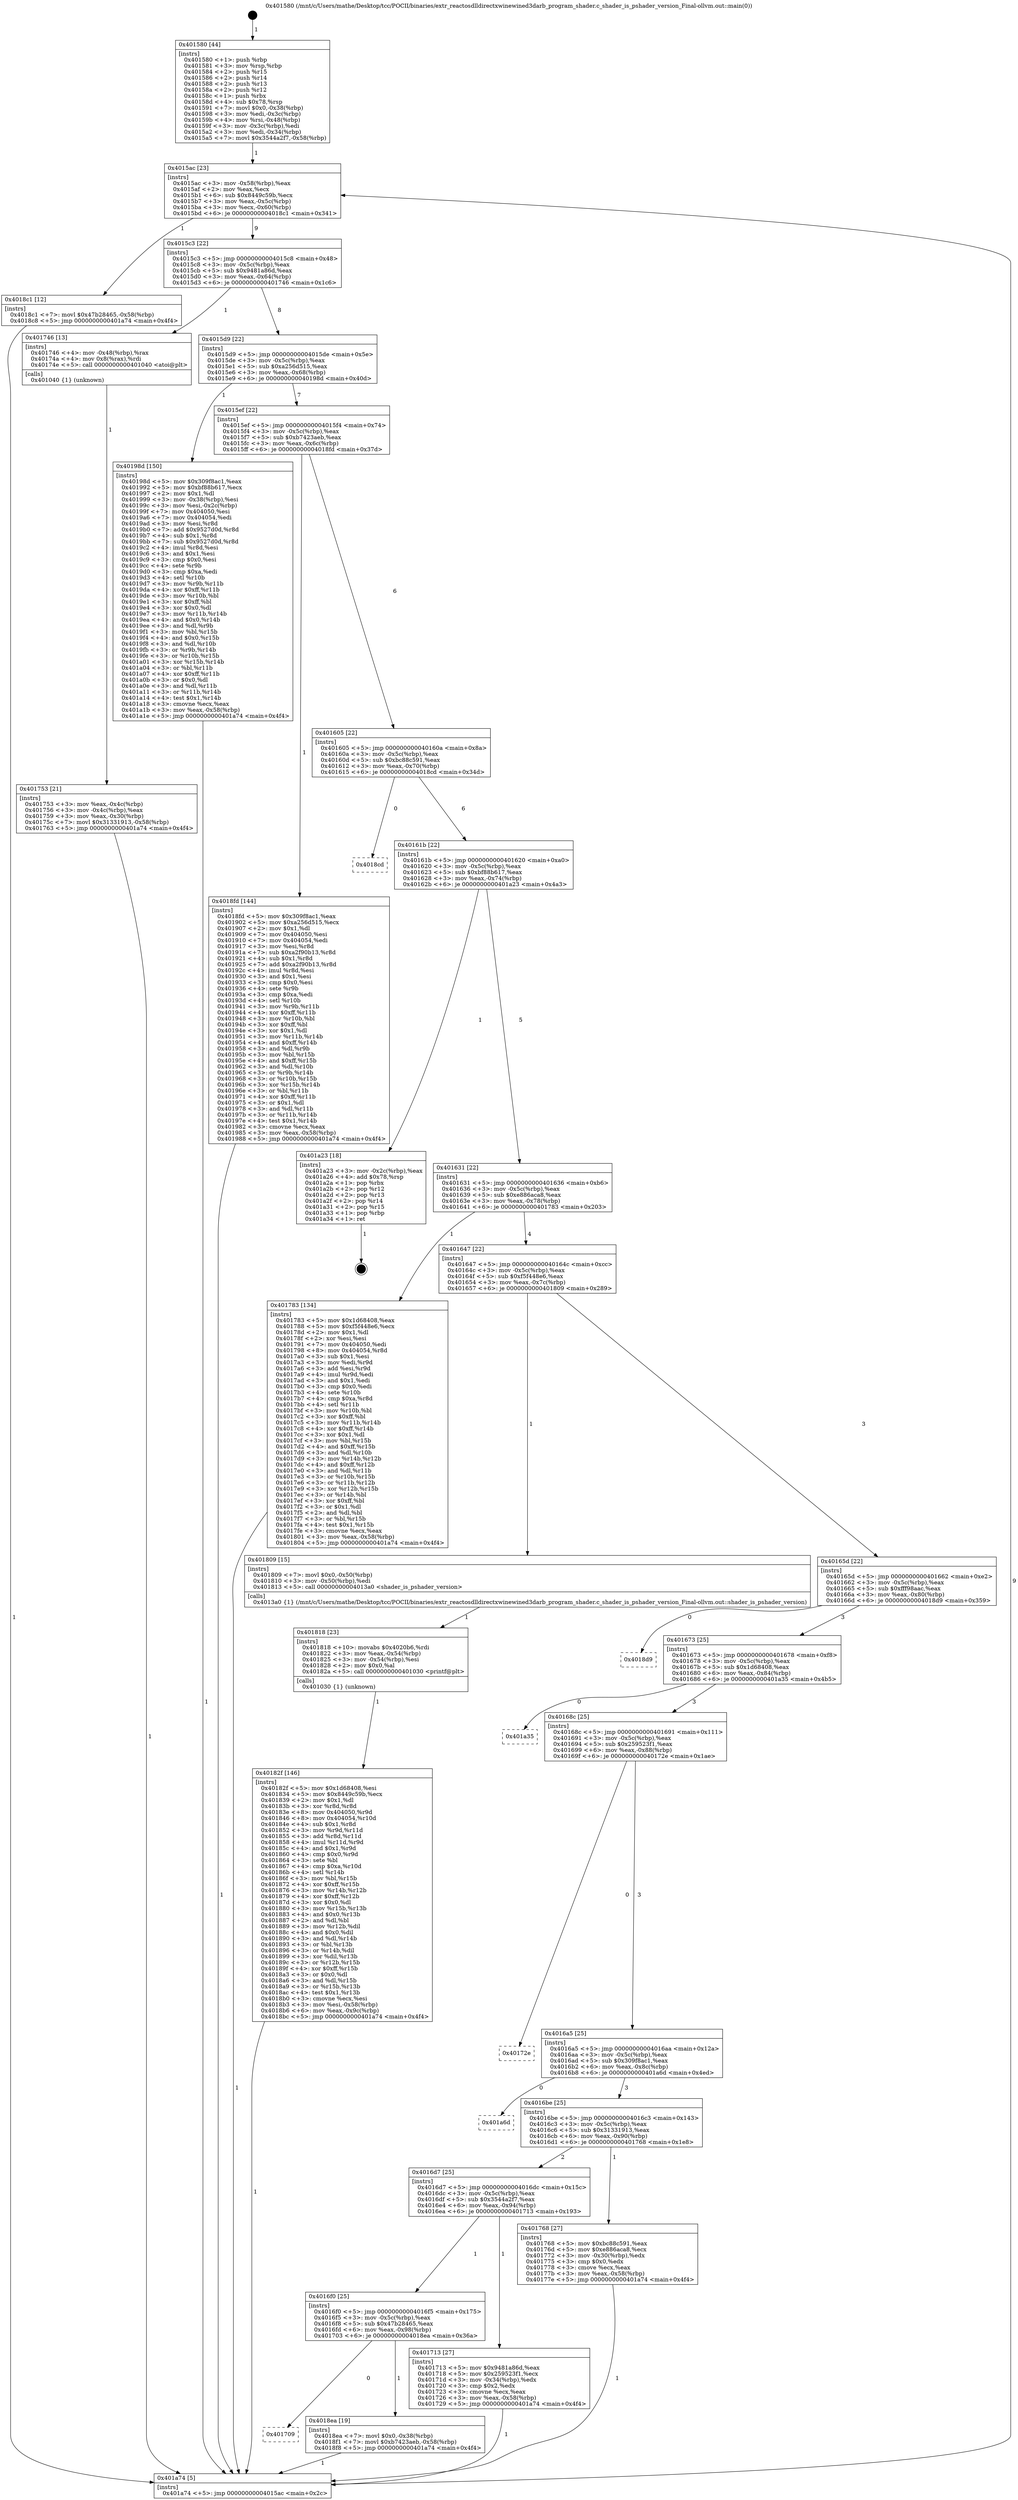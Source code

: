 digraph "0x401580" {
  label = "0x401580 (/mnt/c/Users/mathe/Desktop/tcc/POCII/binaries/extr_reactosdlldirectxwinewined3darb_program_shader.c_shader_is_pshader_version_Final-ollvm.out::main(0))"
  labelloc = "t"
  node[shape=record]

  Entry [label="",width=0.3,height=0.3,shape=circle,fillcolor=black,style=filled]
  "0x4015ac" [label="{
     0x4015ac [23]\l
     | [instrs]\l
     &nbsp;&nbsp;0x4015ac \<+3\>: mov -0x58(%rbp),%eax\l
     &nbsp;&nbsp;0x4015af \<+2\>: mov %eax,%ecx\l
     &nbsp;&nbsp;0x4015b1 \<+6\>: sub $0x8449c59b,%ecx\l
     &nbsp;&nbsp;0x4015b7 \<+3\>: mov %eax,-0x5c(%rbp)\l
     &nbsp;&nbsp;0x4015ba \<+3\>: mov %ecx,-0x60(%rbp)\l
     &nbsp;&nbsp;0x4015bd \<+6\>: je 00000000004018c1 \<main+0x341\>\l
  }"]
  "0x4018c1" [label="{
     0x4018c1 [12]\l
     | [instrs]\l
     &nbsp;&nbsp;0x4018c1 \<+7\>: movl $0x47b28465,-0x58(%rbp)\l
     &nbsp;&nbsp;0x4018c8 \<+5\>: jmp 0000000000401a74 \<main+0x4f4\>\l
  }"]
  "0x4015c3" [label="{
     0x4015c3 [22]\l
     | [instrs]\l
     &nbsp;&nbsp;0x4015c3 \<+5\>: jmp 00000000004015c8 \<main+0x48\>\l
     &nbsp;&nbsp;0x4015c8 \<+3\>: mov -0x5c(%rbp),%eax\l
     &nbsp;&nbsp;0x4015cb \<+5\>: sub $0x9481a86d,%eax\l
     &nbsp;&nbsp;0x4015d0 \<+3\>: mov %eax,-0x64(%rbp)\l
     &nbsp;&nbsp;0x4015d3 \<+6\>: je 0000000000401746 \<main+0x1c6\>\l
  }"]
  Exit [label="",width=0.3,height=0.3,shape=circle,fillcolor=black,style=filled,peripheries=2]
  "0x401746" [label="{
     0x401746 [13]\l
     | [instrs]\l
     &nbsp;&nbsp;0x401746 \<+4\>: mov -0x48(%rbp),%rax\l
     &nbsp;&nbsp;0x40174a \<+4\>: mov 0x8(%rax),%rdi\l
     &nbsp;&nbsp;0x40174e \<+5\>: call 0000000000401040 \<atoi@plt\>\l
     | [calls]\l
     &nbsp;&nbsp;0x401040 \{1\} (unknown)\l
  }"]
  "0x4015d9" [label="{
     0x4015d9 [22]\l
     | [instrs]\l
     &nbsp;&nbsp;0x4015d9 \<+5\>: jmp 00000000004015de \<main+0x5e\>\l
     &nbsp;&nbsp;0x4015de \<+3\>: mov -0x5c(%rbp),%eax\l
     &nbsp;&nbsp;0x4015e1 \<+5\>: sub $0xa256d515,%eax\l
     &nbsp;&nbsp;0x4015e6 \<+3\>: mov %eax,-0x68(%rbp)\l
     &nbsp;&nbsp;0x4015e9 \<+6\>: je 000000000040198d \<main+0x40d\>\l
  }"]
  "0x401709" [label="{
     0x401709\l
  }", style=dashed]
  "0x40198d" [label="{
     0x40198d [150]\l
     | [instrs]\l
     &nbsp;&nbsp;0x40198d \<+5\>: mov $0x309f8ac1,%eax\l
     &nbsp;&nbsp;0x401992 \<+5\>: mov $0xbf88b617,%ecx\l
     &nbsp;&nbsp;0x401997 \<+2\>: mov $0x1,%dl\l
     &nbsp;&nbsp;0x401999 \<+3\>: mov -0x38(%rbp),%esi\l
     &nbsp;&nbsp;0x40199c \<+3\>: mov %esi,-0x2c(%rbp)\l
     &nbsp;&nbsp;0x40199f \<+7\>: mov 0x404050,%esi\l
     &nbsp;&nbsp;0x4019a6 \<+7\>: mov 0x404054,%edi\l
     &nbsp;&nbsp;0x4019ad \<+3\>: mov %esi,%r8d\l
     &nbsp;&nbsp;0x4019b0 \<+7\>: add $0x9527d0d,%r8d\l
     &nbsp;&nbsp;0x4019b7 \<+4\>: sub $0x1,%r8d\l
     &nbsp;&nbsp;0x4019bb \<+7\>: sub $0x9527d0d,%r8d\l
     &nbsp;&nbsp;0x4019c2 \<+4\>: imul %r8d,%esi\l
     &nbsp;&nbsp;0x4019c6 \<+3\>: and $0x1,%esi\l
     &nbsp;&nbsp;0x4019c9 \<+3\>: cmp $0x0,%esi\l
     &nbsp;&nbsp;0x4019cc \<+4\>: sete %r9b\l
     &nbsp;&nbsp;0x4019d0 \<+3\>: cmp $0xa,%edi\l
     &nbsp;&nbsp;0x4019d3 \<+4\>: setl %r10b\l
     &nbsp;&nbsp;0x4019d7 \<+3\>: mov %r9b,%r11b\l
     &nbsp;&nbsp;0x4019da \<+4\>: xor $0xff,%r11b\l
     &nbsp;&nbsp;0x4019de \<+3\>: mov %r10b,%bl\l
     &nbsp;&nbsp;0x4019e1 \<+3\>: xor $0xff,%bl\l
     &nbsp;&nbsp;0x4019e4 \<+3\>: xor $0x0,%dl\l
     &nbsp;&nbsp;0x4019e7 \<+3\>: mov %r11b,%r14b\l
     &nbsp;&nbsp;0x4019ea \<+4\>: and $0x0,%r14b\l
     &nbsp;&nbsp;0x4019ee \<+3\>: and %dl,%r9b\l
     &nbsp;&nbsp;0x4019f1 \<+3\>: mov %bl,%r15b\l
     &nbsp;&nbsp;0x4019f4 \<+4\>: and $0x0,%r15b\l
     &nbsp;&nbsp;0x4019f8 \<+3\>: and %dl,%r10b\l
     &nbsp;&nbsp;0x4019fb \<+3\>: or %r9b,%r14b\l
     &nbsp;&nbsp;0x4019fe \<+3\>: or %r10b,%r15b\l
     &nbsp;&nbsp;0x401a01 \<+3\>: xor %r15b,%r14b\l
     &nbsp;&nbsp;0x401a04 \<+3\>: or %bl,%r11b\l
     &nbsp;&nbsp;0x401a07 \<+4\>: xor $0xff,%r11b\l
     &nbsp;&nbsp;0x401a0b \<+3\>: or $0x0,%dl\l
     &nbsp;&nbsp;0x401a0e \<+3\>: and %dl,%r11b\l
     &nbsp;&nbsp;0x401a11 \<+3\>: or %r11b,%r14b\l
     &nbsp;&nbsp;0x401a14 \<+4\>: test $0x1,%r14b\l
     &nbsp;&nbsp;0x401a18 \<+3\>: cmovne %ecx,%eax\l
     &nbsp;&nbsp;0x401a1b \<+3\>: mov %eax,-0x58(%rbp)\l
     &nbsp;&nbsp;0x401a1e \<+5\>: jmp 0000000000401a74 \<main+0x4f4\>\l
  }"]
  "0x4015ef" [label="{
     0x4015ef [22]\l
     | [instrs]\l
     &nbsp;&nbsp;0x4015ef \<+5\>: jmp 00000000004015f4 \<main+0x74\>\l
     &nbsp;&nbsp;0x4015f4 \<+3\>: mov -0x5c(%rbp),%eax\l
     &nbsp;&nbsp;0x4015f7 \<+5\>: sub $0xb7423aeb,%eax\l
     &nbsp;&nbsp;0x4015fc \<+3\>: mov %eax,-0x6c(%rbp)\l
     &nbsp;&nbsp;0x4015ff \<+6\>: je 00000000004018fd \<main+0x37d\>\l
  }"]
  "0x4018ea" [label="{
     0x4018ea [19]\l
     | [instrs]\l
     &nbsp;&nbsp;0x4018ea \<+7\>: movl $0x0,-0x38(%rbp)\l
     &nbsp;&nbsp;0x4018f1 \<+7\>: movl $0xb7423aeb,-0x58(%rbp)\l
     &nbsp;&nbsp;0x4018f8 \<+5\>: jmp 0000000000401a74 \<main+0x4f4\>\l
  }"]
  "0x4018fd" [label="{
     0x4018fd [144]\l
     | [instrs]\l
     &nbsp;&nbsp;0x4018fd \<+5\>: mov $0x309f8ac1,%eax\l
     &nbsp;&nbsp;0x401902 \<+5\>: mov $0xa256d515,%ecx\l
     &nbsp;&nbsp;0x401907 \<+2\>: mov $0x1,%dl\l
     &nbsp;&nbsp;0x401909 \<+7\>: mov 0x404050,%esi\l
     &nbsp;&nbsp;0x401910 \<+7\>: mov 0x404054,%edi\l
     &nbsp;&nbsp;0x401917 \<+3\>: mov %esi,%r8d\l
     &nbsp;&nbsp;0x40191a \<+7\>: sub $0xa2f90b13,%r8d\l
     &nbsp;&nbsp;0x401921 \<+4\>: sub $0x1,%r8d\l
     &nbsp;&nbsp;0x401925 \<+7\>: add $0xa2f90b13,%r8d\l
     &nbsp;&nbsp;0x40192c \<+4\>: imul %r8d,%esi\l
     &nbsp;&nbsp;0x401930 \<+3\>: and $0x1,%esi\l
     &nbsp;&nbsp;0x401933 \<+3\>: cmp $0x0,%esi\l
     &nbsp;&nbsp;0x401936 \<+4\>: sete %r9b\l
     &nbsp;&nbsp;0x40193a \<+3\>: cmp $0xa,%edi\l
     &nbsp;&nbsp;0x40193d \<+4\>: setl %r10b\l
     &nbsp;&nbsp;0x401941 \<+3\>: mov %r9b,%r11b\l
     &nbsp;&nbsp;0x401944 \<+4\>: xor $0xff,%r11b\l
     &nbsp;&nbsp;0x401948 \<+3\>: mov %r10b,%bl\l
     &nbsp;&nbsp;0x40194b \<+3\>: xor $0xff,%bl\l
     &nbsp;&nbsp;0x40194e \<+3\>: xor $0x1,%dl\l
     &nbsp;&nbsp;0x401951 \<+3\>: mov %r11b,%r14b\l
     &nbsp;&nbsp;0x401954 \<+4\>: and $0xff,%r14b\l
     &nbsp;&nbsp;0x401958 \<+3\>: and %dl,%r9b\l
     &nbsp;&nbsp;0x40195b \<+3\>: mov %bl,%r15b\l
     &nbsp;&nbsp;0x40195e \<+4\>: and $0xff,%r15b\l
     &nbsp;&nbsp;0x401962 \<+3\>: and %dl,%r10b\l
     &nbsp;&nbsp;0x401965 \<+3\>: or %r9b,%r14b\l
     &nbsp;&nbsp;0x401968 \<+3\>: or %r10b,%r15b\l
     &nbsp;&nbsp;0x40196b \<+3\>: xor %r15b,%r14b\l
     &nbsp;&nbsp;0x40196e \<+3\>: or %bl,%r11b\l
     &nbsp;&nbsp;0x401971 \<+4\>: xor $0xff,%r11b\l
     &nbsp;&nbsp;0x401975 \<+3\>: or $0x1,%dl\l
     &nbsp;&nbsp;0x401978 \<+3\>: and %dl,%r11b\l
     &nbsp;&nbsp;0x40197b \<+3\>: or %r11b,%r14b\l
     &nbsp;&nbsp;0x40197e \<+4\>: test $0x1,%r14b\l
     &nbsp;&nbsp;0x401982 \<+3\>: cmovne %ecx,%eax\l
     &nbsp;&nbsp;0x401985 \<+3\>: mov %eax,-0x58(%rbp)\l
     &nbsp;&nbsp;0x401988 \<+5\>: jmp 0000000000401a74 \<main+0x4f4\>\l
  }"]
  "0x401605" [label="{
     0x401605 [22]\l
     | [instrs]\l
     &nbsp;&nbsp;0x401605 \<+5\>: jmp 000000000040160a \<main+0x8a\>\l
     &nbsp;&nbsp;0x40160a \<+3\>: mov -0x5c(%rbp),%eax\l
     &nbsp;&nbsp;0x40160d \<+5\>: sub $0xbc88c591,%eax\l
     &nbsp;&nbsp;0x401612 \<+3\>: mov %eax,-0x70(%rbp)\l
     &nbsp;&nbsp;0x401615 \<+6\>: je 00000000004018cd \<main+0x34d\>\l
  }"]
  "0x40182f" [label="{
     0x40182f [146]\l
     | [instrs]\l
     &nbsp;&nbsp;0x40182f \<+5\>: mov $0x1d68408,%esi\l
     &nbsp;&nbsp;0x401834 \<+5\>: mov $0x8449c59b,%ecx\l
     &nbsp;&nbsp;0x401839 \<+2\>: mov $0x1,%dl\l
     &nbsp;&nbsp;0x40183b \<+3\>: xor %r8d,%r8d\l
     &nbsp;&nbsp;0x40183e \<+8\>: mov 0x404050,%r9d\l
     &nbsp;&nbsp;0x401846 \<+8\>: mov 0x404054,%r10d\l
     &nbsp;&nbsp;0x40184e \<+4\>: sub $0x1,%r8d\l
     &nbsp;&nbsp;0x401852 \<+3\>: mov %r9d,%r11d\l
     &nbsp;&nbsp;0x401855 \<+3\>: add %r8d,%r11d\l
     &nbsp;&nbsp;0x401858 \<+4\>: imul %r11d,%r9d\l
     &nbsp;&nbsp;0x40185c \<+4\>: and $0x1,%r9d\l
     &nbsp;&nbsp;0x401860 \<+4\>: cmp $0x0,%r9d\l
     &nbsp;&nbsp;0x401864 \<+3\>: sete %bl\l
     &nbsp;&nbsp;0x401867 \<+4\>: cmp $0xa,%r10d\l
     &nbsp;&nbsp;0x40186b \<+4\>: setl %r14b\l
     &nbsp;&nbsp;0x40186f \<+3\>: mov %bl,%r15b\l
     &nbsp;&nbsp;0x401872 \<+4\>: xor $0xff,%r15b\l
     &nbsp;&nbsp;0x401876 \<+3\>: mov %r14b,%r12b\l
     &nbsp;&nbsp;0x401879 \<+4\>: xor $0xff,%r12b\l
     &nbsp;&nbsp;0x40187d \<+3\>: xor $0x0,%dl\l
     &nbsp;&nbsp;0x401880 \<+3\>: mov %r15b,%r13b\l
     &nbsp;&nbsp;0x401883 \<+4\>: and $0x0,%r13b\l
     &nbsp;&nbsp;0x401887 \<+2\>: and %dl,%bl\l
     &nbsp;&nbsp;0x401889 \<+3\>: mov %r12b,%dil\l
     &nbsp;&nbsp;0x40188c \<+4\>: and $0x0,%dil\l
     &nbsp;&nbsp;0x401890 \<+3\>: and %dl,%r14b\l
     &nbsp;&nbsp;0x401893 \<+3\>: or %bl,%r13b\l
     &nbsp;&nbsp;0x401896 \<+3\>: or %r14b,%dil\l
     &nbsp;&nbsp;0x401899 \<+3\>: xor %dil,%r13b\l
     &nbsp;&nbsp;0x40189c \<+3\>: or %r12b,%r15b\l
     &nbsp;&nbsp;0x40189f \<+4\>: xor $0xff,%r15b\l
     &nbsp;&nbsp;0x4018a3 \<+3\>: or $0x0,%dl\l
     &nbsp;&nbsp;0x4018a6 \<+3\>: and %dl,%r15b\l
     &nbsp;&nbsp;0x4018a9 \<+3\>: or %r15b,%r13b\l
     &nbsp;&nbsp;0x4018ac \<+4\>: test $0x1,%r13b\l
     &nbsp;&nbsp;0x4018b0 \<+3\>: cmovne %ecx,%esi\l
     &nbsp;&nbsp;0x4018b3 \<+3\>: mov %esi,-0x58(%rbp)\l
     &nbsp;&nbsp;0x4018b6 \<+6\>: mov %eax,-0x9c(%rbp)\l
     &nbsp;&nbsp;0x4018bc \<+5\>: jmp 0000000000401a74 \<main+0x4f4\>\l
  }"]
  "0x4018cd" [label="{
     0x4018cd\l
  }", style=dashed]
  "0x40161b" [label="{
     0x40161b [22]\l
     | [instrs]\l
     &nbsp;&nbsp;0x40161b \<+5\>: jmp 0000000000401620 \<main+0xa0\>\l
     &nbsp;&nbsp;0x401620 \<+3\>: mov -0x5c(%rbp),%eax\l
     &nbsp;&nbsp;0x401623 \<+5\>: sub $0xbf88b617,%eax\l
     &nbsp;&nbsp;0x401628 \<+3\>: mov %eax,-0x74(%rbp)\l
     &nbsp;&nbsp;0x40162b \<+6\>: je 0000000000401a23 \<main+0x4a3\>\l
  }"]
  "0x401818" [label="{
     0x401818 [23]\l
     | [instrs]\l
     &nbsp;&nbsp;0x401818 \<+10\>: movabs $0x4020b6,%rdi\l
     &nbsp;&nbsp;0x401822 \<+3\>: mov %eax,-0x54(%rbp)\l
     &nbsp;&nbsp;0x401825 \<+3\>: mov -0x54(%rbp),%esi\l
     &nbsp;&nbsp;0x401828 \<+2\>: mov $0x0,%al\l
     &nbsp;&nbsp;0x40182a \<+5\>: call 0000000000401030 \<printf@plt\>\l
     | [calls]\l
     &nbsp;&nbsp;0x401030 \{1\} (unknown)\l
  }"]
  "0x401a23" [label="{
     0x401a23 [18]\l
     | [instrs]\l
     &nbsp;&nbsp;0x401a23 \<+3\>: mov -0x2c(%rbp),%eax\l
     &nbsp;&nbsp;0x401a26 \<+4\>: add $0x78,%rsp\l
     &nbsp;&nbsp;0x401a2a \<+1\>: pop %rbx\l
     &nbsp;&nbsp;0x401a2b \<+2\>: pop %r12\l
     &nbsp;&nbsp;0x401a2d \<+2\>: pop %r13\l
     &nbsp;&nbsp;0x401a2f \<+2\>: pop %r14\l
     &nbsp;&nbsp;0x401a31 \<+2\>: pop %r15\l
     &nbsp;&nbsp;0x401a33 \<+1\>: pop %rbp\l
     &nbsp;&nbsp;0x401a34 \<+1\>: ret\l
  }"]
  "0x401631" [label="{
     0x401631 [22]\l
     | [instrs]\l
     &nbsp;&nbsp;0x401631 \<+5\>: jmp 0000000000401636 \<main+0xb6\>\l
     &nbsp;&nbsp;0x401636 \<+3\>: mov -0x5c(%rbp),%eax\l
     &nbsp;&nbsp;0x401639 \<+5\>: sub $0xe886aca8,%eax\l
     &nbsp;&nbsp;0x40163e \<+3\>: mov %eax,-0x78(%rbp)\l
     &nbsp;&nbsp;0x401641 \<+6\>: je 0000000000401783 \<main+0x203\>\l
  }"]
  "0x401753" [label="{
     0x401753 [21]\l
     | [instrs]\l
     &nbsp;&nbsp;0x401753 \<+3\>: mov %eax,-0x4c(%rbp)\l
     &nbsp;&nbsp;0x401756 \<+3\>: mov -0x4c(%rbp),%eax\l
     &nbsp;&nbsp;0x401759 \<+3\>: mov %eax,-0x30(%rbp)\l
     &nbsp;&nbsp;0x40175c \<+7\>: movl $0x31331913,-0x58(%rbp)\l
     &nbsp;&nbsp;0x401763 \<+5\>: jmp 0000000000401a74 \<main+0x4f4\>\l
  }"]
  "0x401783" [label="{
     0x401783 [134]\l
     | [instrs]\l
     &nbsp;&nbsp;0x401783 \<+5\>: mov $0x1d68408,%eax\l
     &nbsp;&nbsp;0x401788 \<+5\>: mov $0xf5f448e6,%ecx\l
     &nbsp;&nbsp;0x40178d \<+2\>: mov $0x1,%dl\l
     &nbsp;&nbsp;0x40178f \<+2\>: xor %esi,%esi\l
     &nbsp;&nbsp;0x401791 \<+7\>: mov 0x404050,%edi\l
     &nbsp;&nbsp;0x401798 \<+8\>: mov 0x404054,%r8d\l
     &nbsp;&nbsp;0x4017a0 \<+3\>: sub $0x1,%esi\l
     &nbsp;&nbsp;0x4017a3 \<+3\>: mov %edi,%r9d\l
     &nbsp;&nbsp;0x4017a6 \<+3\>: add %esi,%r9d\l
     &nbsp;&nbsp;0x4017a9 \<+4\>: imul %r9d,%edi\l
     &nbsp;&nbsp;0x4017ad \<+3\>: and $0x1,%edi\l
     &nbsp;&nbsp;0x4017b0 \<+3\>: cmp $0x0,%edi\l
     &nbsp;&nbsp;0x4017b3 \<+4\>: sete %r10b\l
     &nbsp;&nbsp;0x4017b7 \<+4\>: cmp $0xa,%r8d\l
     &nbsp;&nbsp;0x4017bb \<+4\>: setl %r11b\l
     &nbsp;&nbsp;0x4017bf \<+3\>: mov %r10b,%bl\l
     &nbsp;&nbsp;0x4017c2 \<+3\>: xor $0xff,%bl\l
     &nbsp;&nbsp;0x4017c5 \<+3\>: mov %r11b,%r14b\l
     &nbsp;&nbsp;0x4017c8 \<+4\>: xor $0xff,%r14b\l
     &nbsp;&nbsp;0x4017cc \<+3\>: xor $0x1,%dl\l
     &nbsp;&nbsp;0x4017cf \<+3\>: mov %bl,%r15b\l
     &nbsp;&nbsp;0x4017d2 \<+4\>: and $0xff,%r15b\l
     &nbsp;&nbsp;0x4017d6 \<+3\>: and %dl,%r10b\l
     &nbsp;&nbsp;0x4017d9 \<+3\>: mov %r14b,%r12b\l
     &nbsp;&nbsp;0x4017dc \<+4\>: and $0xff,%r12b\l
     &nbsp;&nbsp;0x4017e0 \<+3\>: and %dl,%r11b\l
     &nbsp;&nbsp;0x4017e3 \<+3\>: or %r10b,%r15b\l
     &nbsp;&nbsp;0x4017e6 \<+3\>: or %r11b,%r12b\l
     &nbsp;&nbsp;0x4017e9 \<+3\>: xor %r12b,%r15b\l
     &nbsp;&nbsp;0x4017ec \<+3\>: or %r14b,%bl\l
     &nbsp;&nbsp;0x4017ef \<+3\>: xor $0xff,%bl\l
     &nbsp;&nbsp;0x4017f2 \<+3\>: or $0x1,%dl\l
     &nbsp;&nbsp;0x4017f5 \<+2\>: and %dl,%bl\l
     &nbsp;&nbsp;0x4017f7 \<+3\>: or %bl,%r15b\l
     &nbsp;&nbsp;0x4017fa \<+4\>: test $0x1,%r15b\l
     &nbsp;&nbsp;0x4017fe \<+3\>: cmovne %ecx,%eax\l
     &nbsp;&nbsp;0x401801 \<+3\>: mov %eax,-0x58(%rbp)\l
     &nbsp;&nbsp;0x401804 \<+5\>: jmp 0000000000401a74 \<main+0x4f4\>\l
  }"]
  "0x401647" [label="{
     0x401647 [22]\l
     | [instrs]\l
     &nbsp;&nbsp;0x401647 \<+5\>: jmp 000000000040164c \<main+0xcc\>\l
     &nbsp;&nbsp;0x40164c \<+3\>: mov -0x5c(%rbp),%eax\l
     &nbsp;&nbsp;0x40164f \<+5\>: sub $0xf5f448e6,%eax\l
     &nbsp;&nbsp;0x401654 \<+3\>: mov %eax,-0x7c(%rbp)\l
     &nbsp;&nbsp;0x401657 \<+6\>: je 0000000000401809 \<main+0x289\>\l
  }"]
  "0x401580" [label="{
     0x401580 [44]\l
     | [instrs]\l
     &nbsp;&nbsp;0x401580 \<+1\>: push %rbp\l
     &nbsp;&nbsp;0x401581 \<+3\>: mov %rsp,%rbp\l
     &nbsp;&nbsp;0x401584 \<+2\>: push %r15\l
     &nbsp;&nbsp;0x401586 \<+2\>: push %r14\l
     &nbsp;&nbsp;0x401588 \<+2\>: push %r13\l
     &nbsp;&nbsp;0x40158a \<+2\>: push %r12\l
     &nbsp;&nbsp;0x40158c \<+1\>: push %rbx\l
     &nbsp;&nbsp;0x40158d \<+4\>: sub $0x78,%rsp\l
     &nbsp;&nbsp;0x401591 \<+7\>: movl $0x0,-0x38(%rbp)\l
     &nbsp;&nbsp;0x401598 \<+3\>: mov %edi,-0x3c(%rbp)\l
     &nbsp;&nbsp;0x40159b \<+4\>: mov %rsi,-0x48(%rbp)\l
     &nbsp;&nbsp;0x40159f \<+3\>: mov -0x3c(%rbp),%edi\l
     &nbsp;&nbsp;0x4015a2 \<+3\>: mov %edi,-0x34(%rbp)\l
     &nbsp;&nbsp;0x4015a5 \<+7\>: movl $0x3544a2f7,-0x58(%rbp)\l
  }"]
  "0x401809" [label="{
     0x401809 [15]\l
     | [instrs]\l
     &nbsp;&nbsp;0x401809 \<+7\>: movl $0x0,-0x50(%rbp)\l
     &nbsp;&nbsp;0x401810 \<+3\>: mov -0x50(%rbp),%edi\l
     &nbsp;&nbsp;0x401813 \<+5\>: call 00000000004013a0 \<shader_is_pshader_version\>\l
     | [calls]\l
     &nbsp;&nbsp;0x4013a0 \{1\} (/mnt/c/Users/mathe/Desktop/tcc/POCII/binaries/extr_reactosdlldirectxwinewined3darb_program_shader.c_shader_is_pshader_version_Final-ollvm.out::shader_is_pshader_version)\l
  }"]
  "0x40165d" [label="{
     0x40165d [22]\l
     | [instrs]\l
     &nbsp;&nbsp;0x40165d \<+5\>: jmp 0000000000401662 \<main+0xe2\>\l
     &nbsp;&nbsp;0x401662 \<+3\>: mov -0x5c(%rbp),%eax\l
     &nbsp;&nbsp;0x401665 \<+5\>: sub $0xfff98aac,%eax\l
     &nbsp;&nbsp;0x40166a \<+3\>: mov %eax,-0x80(%rbp)\l
     &nbsp;&nbsp;0x40166d \<+6\>: je 00000000004018d9 \<main+0x359\>\l
  }"]
  "0x401a74" [label="{
     0x401a74 [5]\l
     | [instrs]\l
     &nbsp;&nbsp;0x401a74 \<+5\>: jmp 00000000004015ac \<main+0x2c\>\l
  }"]
  "0x4018d9" [label="{
     0x4018d9\l
  }", style=dashed]
  "0x401673" [label="{
     0x401673 [25]\l
     | [instrs]\l
     &nbsp;&nbsp;0x401673 \<+5\>: jmp 0000000000401678 \<main+0xf8\>\l
     &nbsp;&nbsp;0x401678 \<+3\>: mov -0x5c(%rbp),%eax\l
     &nbsp;&nbsp;0x40167b \<+5\>: sub $0x1d68408,%eax\l
     &nbsp;&nbsp;0x401680 \<+6\>: mov %eax,-0x84(%rbp)\l
     &nbsp;&nbsp;0x401686 \<+6\>: je 0000000000401a35 \<main+0x4b5\>\l
  }"]
  "0x4016f0" [label="{
     0x4016f0 [25]\l
     | [instrs]\l
     &nbsp;&nbsp;0x4016f0 \<+5\>: jmp 00000000004016f5 \<main+0x175\>\l
     &nbsp;&nbsp;0x4016f5 \<+3\>: mov -0x5c(%rbp),%eax\l
     &nbsp;&nbsp;0x4016f8 \<+5\>: sub $0x47b28465,%eax\l
     &nbsp;&nbsp;0x4016fd \<+6\>: mov %eax,-0x98(%rbp)\l
     &nbsp;&nbsp;0x401703 \<+6\>: je 00000000004018ea \<main+0x36a\>\l
  }"]
  "0x401a35" [label="{
     0x401a35\l
  }", style=dashed]
  "0x40168c" [label="{
     0x40168c [25]\l
     | [instrs]\l
     &nbsp;&nbsp;0x40168c \<+5\>: jmp 0000000000401691 \<main+0x111\>\l
     &nbsp;&nbsp;0x401691 \<+3\>: mov -0x5c(%rbp),%eax\l
     &nbsp;&nbsp;0x401694 \<+5\>: sub $0x259523f1,%eax\l
     &nbsp;&nbsp;0x401699 \<+6\>: mov %eax,-0x88(%rbp)\l
     &nbsp;&nbsp;0x40169f \<+6\>: je 000000000040172e \<main+0x1ae\>\l
  }"]
  "0x401713" [label="{
     0x401713 [27]\l
     | [instrs]\l
     &nbsp;&nbsp;0x401713 \<+5\>: mov $0x9481a86d,%eax\l
     &nbsp;&nbsp;0x401718 \<+5\>: mov $0x259523f1,%ecx\l
     &nbsp;&nbsp;0x40171d \<+3\>: mov -0x34(%rbp),%edx\l
     &nbsp;&nbsp;0x401720 \<+3\>: cmp $0x2,%edx\l
     &nbsp;&nbsp;0x401723 \<+3\>: cmovne %ecx,%eax\l
     &nbsp;&nbsp;0x401726 \<+3\>: mov %eax,-0x58(%rbp)\l
     &nbsp;&nbsp;0x401729 \<+5\>: jmp 0000000000401a74 \<main+0x4f4\>\l
  }"]
  "0x40172e" [label="{
     0x40172e\l
  }", style=dashed]
  "0x4016a5" [label="{
     0x4016a5 [25]\l
     | [instrs]\l
     &nbsp;&nbsp;0x4016a5 \<+5\>: jmp 00000000004016aa \<main+0x12a\>\l
     &nbsp;&nbsp;0x4016aa \<+3\>: mov -0x5c(%rbp),%eax\l
     &nbsp;&nbsp;0x4016ad \<+5\>: sub $0x309f8ac1,%eax\l
     &nbsp;&nbsp;0x4016b2 \<+6\>: mov %eax,-0x8c(%rbp)\l
     &nbsp;&nbsp;0x4016b8 \<+6\>: je 0000000000401a6d \<main+0x4ed\>\l
  }"]
  "0x4016d7" [label="{
     0x4016d7 [25]\l
     | [instrs]\l
     &nbsp;&nbsp;0x4016d7 \<+5\>: jmp 00000000004016dc \<main+0x15c\>\l
     &nbsp;&nbsp;0x4016dc \<+3\>: mov -0x5c(%rbp),%eax\l
     &nbsp;&nbsp;0x4016df \<+5\>: sub $0x3544a2f7,%eax\l
     &nbsp;&nbsp;0x4016e4 \<+6\>: mov %eax,-0x94(%rbp)\l
     &nbsp;&nbsp;0x4016ea \<+6\>: je 0000000000401713 \<main+0x193\>\l
  }"]
  "0x401a6d" [label="{
     0x401a6d\l
  }", style=dashed]
  "0x4016be" [label="{
     0x4016be [25]\l
     | [instrs]\l
     &nbsp;&nbsp;0x4016be \<+5\>: jmp 00000000004016c3 \<main+0x143\>\l
     &nbsp;&nbsp;0x4016c3 \<+3\>: mov -0x5c(%rbp),%eax\l
     &nbsp;&nbsp;0x4016c6 \<+5\>: sub $0x31331913,%eax\l
     &nbsp;&nbsp;0x4016cb \<+6\>: mov %eax,-0x90(%rbp)\l
     &nbsp;&nbsp;0x4016d1 \<+6\>: je 0000000000401768 \<main+0x1e8\>\l
  }"]
  "0x401768" [label="{
     0x401768 [27]\l
     | [instrs]\l
     &nbsp;&nbsp;0x401768 \<+5\>: mov $0xbc88c591,%eax\l
     &nbsp;&nbsp;0x40176d \<+5\>: mov $0xe886aca8,%ecx\l
     &nbsp;&nbsp;0x401772 \<+3\>: mov -0x30(%rbp),%edx\l
     &nbsp;&nbsp;0x401775 \<+3\>: cmp $0x0,%edx\l
     &nbsp;&nbsp;0x401778 \<+3\>: cmove %ecx,%eax\l
     &nbsp;&nbsp;0x40177b \<+3\>: mov %eax,-0x58(%rbp)\l
     &nbsp;&nbsp;0x40177e \<+5\>: jmp 0000000000401a74 \<main+0x4f4\>\l
  }"]
  Entry -> "0x401580" [label=" 1"]
  "0x4015ac" -> "0x4018c1" [label=" 1"]
  "0x4015ac" -> "0x4015c3" [label=" 9"]
  "0x401a23" -> Exit [label=" 1"]
  "0x4015c3" -> "0x401746" [label=" 1"]
  "0x4015c3" -> "0x4015d9" [label=" 8"]
  "0x40198d" -> "0x401a74" [label=" 1"]
  "0x4015d9" -> "0x40198d" [label=" 1"]
  "0x4015d9" -> "0x4015ef" [label=" 7"]
  "0x4018fd" -> "0x401a74" [label=" 1"]
  "0x4015ef" -> "0x4018fd" [label=" 1"]
  "0x4015ef" -> "0x401605" [label=" 6"]
  "0x4018ea" -> "0x401a74" [label=" 1"]
  "0x401605" -> "0x4018cd" [label=" 0"]
  "0x401605" -> "0x40161b" [label=" 6"]
  "0x4016f0" -> "0x4018ea" [label=" 1"]
  "0x40161b" -> "0x401a23" [label=" 1"]
  "0x40161b" -> "0x401631" [label=" 5"]
  "0x4016f0" -> "0x401709" [label=" 0"]
  "0x401631" -> "0x401783" [label=" 1"]
  "0x401631" -> "0x401647" [label=" 4"]
  "0x4018c1" -> "0x401a74" [label=" 1"]
  "0x401647" -> "0x401809" [label=" 1"]
  "0x401647" -> "0x40165d" [label=" 3"]
  "0x40182f" -> "0x401a74" [label=" 1"]
  "0x40165d" -> "0x4018d9" [label=" 0"]
  "0x40165d" -> "0x401673" [label=" 3"]
  "0x401818" -> "0x40182f" [label=" 1"]
  "0x401673" -> "0x401a35" [label=" 0"]
  "0x401673" -> "0x40168c" [label=" 3"]
  "0x401809" -> "0x401818" [label=" 1"]
  "0x40168c" -> "0x40172e" [label=" 0"]
  "0x40168c" -> "0x4016a5" [label=" 3"]
  "0x401783" -> "0x401a74" [label=" 1"]
  "0x4016a5" -> "0x401a6d" [label=" 0"]
  "0x4016a5" -> "0x4016be" [label=" 3"]
  "0x401753" -> "0x401a74" [label=" 1"]
  "0x4016be" -> "0x401768" [label=" 1"]
  "0x4016be" -> "0x4016d7" [label=" 2"]
  "0x401768" -> "0x401a74" [label=" 1"]
  "0x4016d7" -> "0x401713" [label=" 1"]
  "0x4016d7" -> "0x4016f0" [label=" 1"]
  "0x401713" -> "0x401a74" [label=" 1"]
  "0x401580" -> "0x4015ac" [label=" 1"]
  "0x401a74" -> "0x4015ac" [label=" 9"]
  "0x401746" -> "0x401753" [label=" 1"]
}
